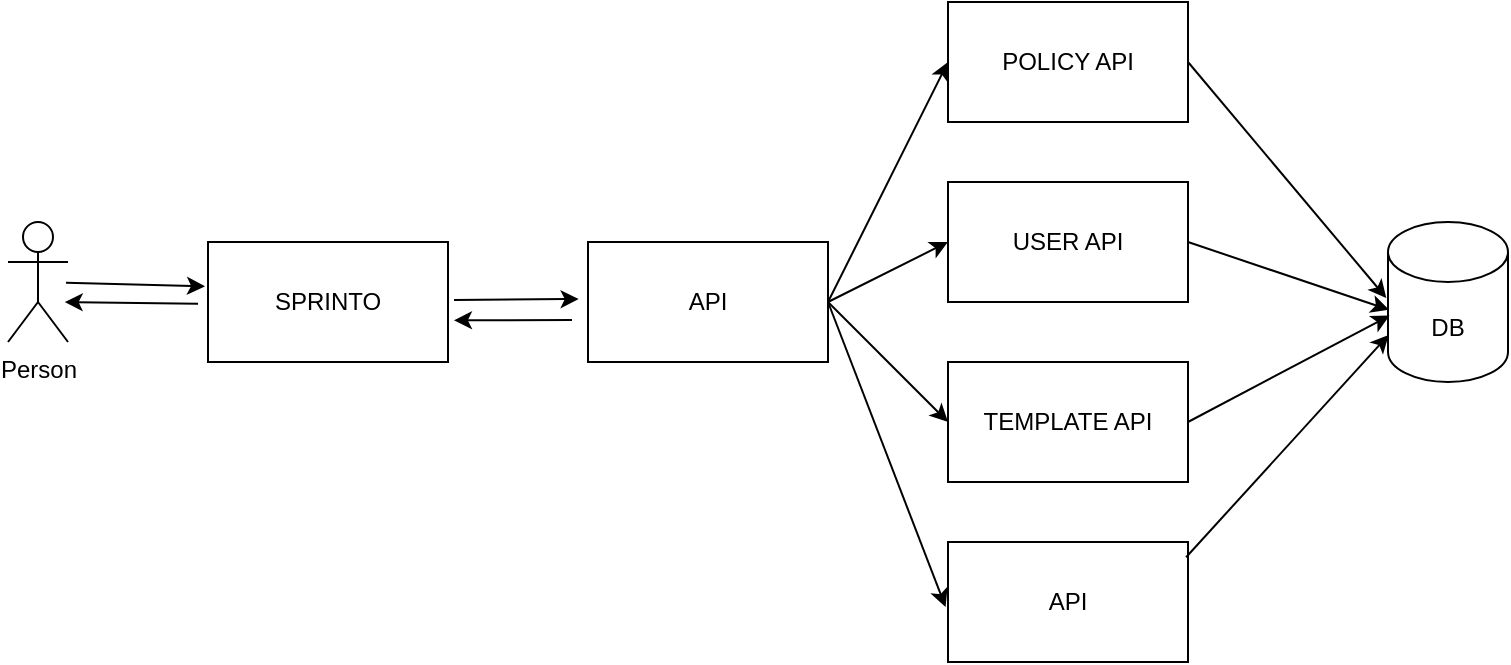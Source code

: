 <mxfile version="19.0.0" type="github" pages="2">
  <diagram id="uji4eiZnyf8ZzB4BIE68" name="Page-1">
    <mxGraphModel dx="906" dy="470" grid="1" gridSize="10" guides="1" tooltips="1" connect="1" arrows="1" fold="1" page="1" pageScale="1" pageWidth="850" pageHeight="1100" math="0" shadow="0">
      <root>
        <mxCell id="0" />
        <mxCell id="1" parent="0" />
        <mxCell id="nrLTxZRfDalYQ-48DonA-1" value="Person" style="shape=umlActor;verticalLabelPosition=bottom;verticalAlign=top;html=1;outlineConnect=0;" vertex="1" parent="1">
          <mxGeometry x="60" y="340" width="30" height="60" as="geometry" />
        </mxCell>
        <mxCell id="nrLTxZRfDalYQ-48DonA-3" value="SPRINTO" style="rounded=0;whiteSpace=wrap;html=1;" vertex="1" parent="1">
          <mxGeometry x="160" y="350" width="120" height="60" as="geometry" />
        </mxCell>
        <mxCell id="nrLTxZRfDalYQ-48DonA-4" value="" style="endArrow=classic;html=1;rounded=0;entryX=-0.004;entryY=0.369;entryDx=0;entryDy=0;entryPerimeter=0;" edge="1" parent="1">
          <mxGeometry width="50" height="50" relative="1" as="geometry">
            <mxPoint x="89" y="370.38" as="sourcePoint" />
            <mxPoint x="158.52" y="372.14" as="targetPoint" />
          </mxGeometry>
        </mxCell>
        <mxCell id="nrLTxZRfDalYQ-48DonA-5" value="API" style="rounded=0;whiteSpace=wrap;html=1;" vertex="1" parent="1">
          <mxGeometry x="350" y="350" width="120" height="60" as="geometry" />
        </mxCell>
        <mxCell id="nrLTxZRfDalYQ-48DonA-6" value="POLICY API" style="rounded=0;whiteSpace=wrap;html=1;" vertex="1" parent="1">
          <mxGeometry x="530" y="230" width="120" height="60" as="geometry" />
        </mxCell>
        <mxCell id="nrLTxZRfDalYQ-48DonA-7" value="USER API" style="rounded=0;whiteSpace=wrap;html=1;" vertex="1" parent="1">
          <mxGeometry x="530" y="320" width="120" height="60" as="geometry" />
        </mxCell>
        <mxCell id="nrLTxZRfDalYQ-48DonA-8" value="TEMPLATE API" style="rounded=0;whiteSpace=wrap;html=1;" vertex="1" parent="1">
          <mxGeometry x="530" y="410" width="120" height="60" as="geometry" />
        </mxCell>
        <mxCell id="nrLTxZRfDalYQ-48DonA-9" value="API" style="rounded=0;whiteSpace=wrap;html=1;" vertex="1" parent="1">
          <mxGeometry x="530" y="500" width="120" height="60" as="geometry" />
        </mxCell>
        <mxCell id="nrLTxZRfDalYQ-48DonA-10" value="" style="endArrow=classic;html=1;rounded=0;entryX=-0.014;entryY=0.475;entryDx=0;entryDy=0;entryPerimeter=0;" edge="1" parent="1">
          <mxGeometry width="50" height="50" relative="1" as="geometry">
            <mxPoint x="283" y="379" as="sourcePoint" />
            <mxPoint x="345.32" y="378.5" as="targetPoint" />
          </mxGeometry>
        </mxCell>
        <mxCell id="nrLTxZRfDalYQ-48DonA-11" value="" style="endArrow=classic;html=1;rounded=0;entryX=0;entryY=0.5;entryDx=0;entryDy=0;exitX=1;exitY=0.5;exitDx=0;exitDy=0;" edge="1" parent="1" source="nrLTxZRfDalYQ-48DonA-5" target="nrLTxZRfDalYQ-48DonA-7">
          <mxGeometry width="50" height="50" relative="1" as="geometry">
            <mxPoint x="470" y="370.43" as="sourcePoint" />
            <mxPoint x="538.32" y="370" as="targetPoint" />
          </mxGeometry>
        </mxCell>
        <mxCell id="nrLTxZRfDalYQ-48DonA-12" value="" style="endArrow=classic;html=1;rounded=0;entryX=0;entryY=0.5;entryDx=0;entryDy=0;exitX=1;exitY=0.5;exitDx=0;exitDy=0;" edge="1" parent="1" source="nrLTxZRfDalYQ-48DonA-5" target="nrLTxZRfDalYQ-48DonA-8">
          <mxGeometry width="50" height="50" relative="1" as="geometry">
            <mxPoint x="470" y="370.43" as="sourcePoint" />
            <mxPoint x="538.32" y="370" as="targetPoint" />
          </mxGeometry>
        </mxCell>
        <mxCell id="nrLTxZRfDalYQ-48DonA-13" value="" style="endArrow=classic;html=1;rounded=0;entryX=-0.01;entryY=0.542;entryDx=0;entryDy=0;exitX=1;exitY=0.5;exitDx=0;exitDy=0;entryPerimeter=0;" edge="1" parent="1" source="nrLTxZRfDalYQ-48DonA-5" target="nrLTxZRfDalYQ-48DonA-9">
          <mxGeometry width="50" height="50" relative="1" as="geometry">
            <mxPoint x="310" y="408.93" as="sourcePoint" />
            <mxPoint x="378.32" y="408.5" as="targetPoint" />
          </mxGeometry>
        </mxCell>
        <mxCell id="nrLTxZRfDalYQ-48DonA-14" value="" style="endArrow=classic;html=1;rounded=0;entryX=0;entryY=0.5;entryDx=0;entryDy=0;exitX=1;exitY=0.5;exitDx=0;exitDy=0;" edge="1" parent="1" source="nrLTxZRfDalYQ-48DonA-5" target="nrLTxZRfDalYQ-48DonA-6">
          <mxGeometry width="50" height="50" relative="1" as="geometry">
            <mxPoint x="320" y="418.93" as="sourcePoint" />
            <mxPoint x="388.32" y="418.5" as="targetPoint" />
          </mxGeometry>
        </mxCell>
        <mxCell id="nrLTxZRfDalYQ-48DonA-15" value="" style="endArrow=classic;html=1;rounded=0;entryX=-0.014;entryY=0.475;entryDx=0;entryDy=0;exitX=1;exitY=0.5;exitDx=0;exitDy=0;entryPerimeter=0;" edge="1" parent="1" source="nrLTxZRfDalYQ-48DonA-6" target="nrLTxZRfDalYQ-48DonA-16">
          <mxGeometry width="50" height="50" relative="1" as="geometry">
            <mxPoint x="330" y="428.93" as="sourcePoint" />
            <mxPoint x="398.32" y="428.5" as="targetPoint" />
          </mxGeometry>
        </mxCell>
        <mxCell id="nrLTxZRfDalYQ-48DonA-16" value="DB" style="shape=cylinder3;whiteSpace=wrap;html=1;boundedLbl=1;backgroundOutline=1;size=15;" vertex="1" parent="1">
          <mxGeometry x="750" y="340" width="60" height="80" as="geometry" />
        </mxCell>
        <mxCell id="nrLTxZRfDalYQ-48DonA-17" value="" style="endArrow=classic;html=1;rounded=0;entryX=0.009;entryY=0.549;entryDx=0;entryDy=0;exitX=1;exitY=0.5;exitDx=0;exitDy=0;entryPerimeter=0;" edge="1" parent="1" source="nrLTxZRfDalYQ-48DonA-7" target="nrLTxZRfDalYQ-48DonA-16">
          <mxGeometry width="50" height="50" relative="1" as="geometry">
            <mxPoint x="340" y="438.93" as="sourcePoint" />
            <mxPoint x="408.32" y="438.5" as="targetPoint" />
          </mxGeometry>
        </mxCell>
        <mxCell id="nrLTxZRfDalYQ-48DonA-18" value="" style="endArrow=classic;html=1;rounded=0;entryX=0.013;entryY=0.585;entryDx=0;entryDy=0;exitX=1;exitY=0.5;exitDx=0;exitDy=0;entryPerimeter=0;" edge="1" parent="1" source="nrLTxZRfDalYQ-48DonA-8" target="nrLTxZRfDalYQ-48DonA-16">
          <mxGeometry width="50" height="50" relative="1" as="geometry">
            <mxPoint x="350" y="448.93" as="sourcePoint" />
            <mxPoint x="418.32" y="448.5" as="targetPoint" />
          </mxGeometry>
        </mxCell>
        <mxCell id="nrLTxZRfDalYQ-48DonA-19" value="" style="endArrow=classic;html=1;rounded=0;entryX=0.005;entryY=0.706;entryDx=0;entryDy=0;exitX=0.992;exitY=0.127;exitDx=0;exitDy=0;exitPerimeter=0;entryPerimeter=0;" edge="1" parent="1" source="nrLTxZRfDalYQ-48DonA-9" target="nrLTxZRfDalYQ-48DonA-16">
          <mxGeometry width="50" height="50" relative="1" as="geometry">
            <mxPoint x="360" y="458.93" as="sourcePoint" />
            <mxPoint x="428.32" y="458.5" as="targetPoint" />
          </mxGeometry>
        </mxCell>
        <mxCell id="rce3oiub8I4S2v_okiSg-2" value="" style="endArrow=classic;html=1;rounded=0;entryX=1.008;entryY=0.653;entryDx=0;entryDy=0;entryPerimeter=0;" edge="1" parent="1">
          <mxGeometry width="50" height="50" relative="1" as="geometry">
            <mxPoint x="342" y="389" as="sourcePoint" />
            <mxPoint x="282.96" y="389.18" as="targetPoint" />
          </mxGeometry>
        </mxCell>
        <mxCell id="rce3oiub8I4S2v_okiSg-3" value="" style="endArrow=classic;html=1;rounded=0;entryX=1.008;entryY=0.653;entryDx=0;entryDy=0;entryPerimeter=0;exitX=-0.02;exitY=0.667;exitDx=0;exitDy=0;exitPerimeter=0;" edge="1" parent="1">
          <mxGeometry width="50" height="50" relative="1" as="geometry">
            <mxPoint x="155.0" y="380.84" as="sourcePoint" />
            <mxPoint x="88.36" y="380.0" as="targetPoint" />
          </mxGeometry>
        </mxCell>
      </root>
    </mxGraphModel>
  </diagram>
  <diagram id="nO06zlLsbq7QMOsoY4KM" name="Page-2">
    <mxGraphModel dx="1902" dy="986" grid="1" gridSize="10" guides="1" tooltips="1" connect="1" arrows="1" fold="1" page="1" pageScale="1" pageWidth="850" pageHeight="1100" math="0" shadow="0">
      <root>
        <mxCell id="0" />
        <mxCell id="1" parent="0" />
      </root>
    </mxGraphModel>
  </diagram>
</mxfile>
